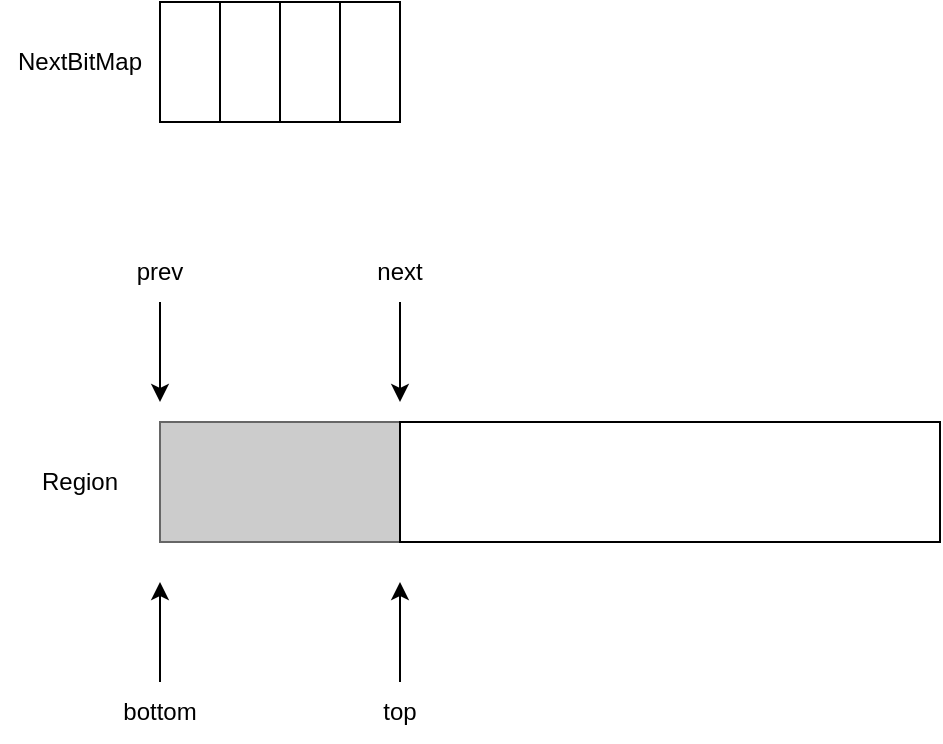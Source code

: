 <mxfile version="21.5.1" type="device" pages="4">
  <diagram name="并发标记开始" id="JpfGlJIJfslf6D6MS7ZY">
    <mxGraphModel dx="1050" dy="621" grid="1" gridSize="10" guides="1" tooltips="1" connect="1" arrows="1" fold="1" page="1" pageScale="1" pageWidth="827" pageHeight="1169" math="0" shadow="0">
      <root>
        <mxCell id="0" />
        <mxCell id="1" parent="0" />
        <mxCell id="PM5UFh9LLb4f-8IYbUsk-1" value="" style="rounded=0;whiteSpace=wrap;html=1;fillColor=#CCCCCC;fontColor=#333333;strokeColor=#666666;" vertex="1" parent="1">
          <mxGeometry x="140" y="370" width="120" height="60" as="geometry" />
        </mxCell>
        <mxCell id="PM5UFh9LLb4f-8IYbUsk-2" value="" style="rounded=0;whiteSpace=wrap;html=1;" vertex="1" parent="1">
          <mxGeometry x="260" y="370" width="270" height="60" as="geometry" />
        </mxCell>
        <mxCell id="PM5UFh9LLb4f-8IYbUsk-3" value="Region" style="text;html=1;strokeColor=none;fillColor=none;align=center;verticalAlign=middle;whiteSpace=wrap;rounded=0;" vertex="1" parent="1">
          <mxGeometry x="70" y="385" width="60" height="30" as="geometry" />
        </mxCell>
        <mxCell id="PM5UFh9LLb4f-8IYbUsk-4" value="" style="endArrow=classic;html=1;rounded=0;" edge="1" parent="1">
          <mxGeometry width="50" height="50" relative="1" as="geometry">
            <mxPoint x="140" y="500" as="sourcePoint" />
            <mxPoint x="140" y="450" as="targetPoint" />
          </mxGeometry>
        </mxCell>
        <mxCell id="PM5UFh9LLb4f-8IYbUsk-5" value="bottom" style="text;html=1;strokeColor=none;fillColor=none;align=center;verticalAlign=middle;whiteSpace=wrap;rounded=0;" vertex="1" parent="1">
          <mxGeometry x="110" y="500" width="60" height="30" as="geometry" />
        </mxCell>
        <mxCell id="PM5UFh9LLb4f-8IYbUsk-6" value="" style="endArrow=classic;html=1;rounded=0;" edge="1" parent="1">
          <mxGeometry width="50" height="50" relative="1" as="geometry">
            <mxPoint x="260" y="500" as="sourcePoint" />
            <mxPoint x="260" y="450" as="targetPoint" />
          </mxGeometry>
        </mxCell>
        <mxCell id="PM5UFh9LLb4f-8IYbUsk-7" value="top" style="text;html=1;strokeColor=none;fillColor=none;align=center;verticalAlign=middle;whiteSpace=wrap;rounded=0;" vertex="1" parent="1">
          <mxGeometry x="230" y="500" width="60" height="30" as="geometry" />
        </mxCell>
        <mxCell id="PM5UFh9LLb4f-8IYbUsk-8" value="" style="endArrow=classic;html=1;rounded=0;" edge="1" parent="1">
          <mxGeometry width="50" height="50" relative="1" as="geometry">
            <mxPoint x="140" y="310" as="sourcePoint" />
            <mxPoint x="140" y="360" as="targetPoint" />
          </mxGeometry>
        </mxCell>
        <mxCell id="PM5UFh9LLb4f-8IYbUsk-9" value="prev" style="text;html=1;strokeColor=none;fillColor=none;align=center;verticalAlign=middle;whiteSpace=wrap;rounded=0;" vertex="1" parent="1">
          <mxGeometry x="110" y="280" width="60" height="30" as="geometry" />
        </mxCell>
        <mxCell id="PM5UFh9LLb4f-8IYbUsk-10" value="" style="endArrow=classic;html=1;rounded=0;" edge="1" parent="1">
          <mxGeometry width="50" height="50" relative="1" as="geometry">
            <mxPoint x="260" y="310" as="sourcePoint" />
            <mxPoint x="260" y="360" as="targetPoint" />
          </mxGeometry>
        </mxCell>
        <mxCell id="PM5UFh9LLb4f-8IYbUsk-11" value="next" style="text;html=1;strokeColor=none;fillColor=none;align=center;verticalAlign=middle;whiteSpace=wrap;rounded=0;" vertex="1" parent="1">
          <mxGeometry x="230" y="280" width="60" height="30" as="geometry" />
        </mxCell>
        <mxCell id="PM5UFh9LLb4f-8IYbUsk-12" value="" style="rounded=0;whiteSpace=wrap;html=1;" vertex="1" parent="1">
          <mxGeometry x="140" y="160" width="30" height="60" as="geometry" />
        </mxCell>
        <mxCell id="PM5UFh9LLb4f-8IYbUsk-13" value="NextBitMap" style="text;html=1;strokeColor=none;fillColor=none;align=center;verticalAlign=middle;whiteSpace=wrap;rounded=0;" vertex="1" parent="1">
          <mxGeometry x="60" y="175" width="80" height="30" as="geometry" />
        </mxCell>
        <mxCell id="PM5UFh9LLb4f-8IYbUsk-14" value="" style="rounded=0;whiteSpace=wrap;html=1;" vertex="1" parent="1">
          <mxGeometry x="170" y="160" width="30" height="60" as="geometry" />
        </mxCell>
        <mxCell id="PM5UFh9LLb4f-8IYbUsk-15" value="" style="rounded=0;whiteSpace=wrap;html=1;" vertex="1" parent="1">
          <mxGeometry x="200" y="160" width="30" height="60" as="geometry" />
        </mxCell>
        <mxCell id="PM5UFh9LLb4f-8IYbUsk-16" value="" style="rounded=0;whiteSpace=wrap;html=1;" vertex="1" parent="1">
          <mxGeometry x="230" y="160" width="30" height="60" as="geometry" />
        </mxCell>
      </root>
    </mxGraphModel>
  </diagram>
  <diagram id="HoQu5tXQYvDfoCGdu85u" name="并发标记结束">
    <mxGraphModel dx="875" dy="518" grid="1" gridSize="10" guides="1" tooltips="1" connect="1" arrows="1" fold="1" page="1" pageScale="1" pageWidth="827" pageHeight="1169" math="0" shadow="0">
      <root>
        <mxCell id="0" />
        <mxCell id="1" parent="0" />
        <mxCell id="_k2X7MY3Oiyg4Tkj4P_e-1" value="" style="rounded=0;whiteSpace=wrap;html=1;fillColor=#CCCCCC;fontColor=#333333;strokeColor=#666666;" vertex="1" parent="1">
          <mxGeometry x="140" y="370" width="120" height="60" as="geometry" />
        </mxCell>
        <mxCell id="_k2X7MY3Oiyg4Tkj4P_e-2" value="" style="rounded=0;whiteSpace=wrap;html=1;" vertex="1" parent="1">
          <mxGeometry x="260" y="370" width="270" height="60" as="geometry" />
        </mxCell>
        <mxCell id="_k2X7MY3Oiyg4Tkj4P_e-3" value="Region" style="text;html=1;strokeColor=none;fillColor=none;align=center;verticalAlign=middle;whiteSpace=wrap;rounded=0;" vertex="1" parent="1">
          <mxGeometry x="70" y="385" width="60" height="30" as="geometry" />
        </mxCell>
        <mxCell id="_k2X7MY3Oiyg4Tkj4P_e-4" value="" style="endArrow=classic;html=1;rounded=0;" edge="1" parent="1">
          <mxGeometry width="50" height="50" relative="1" as="geometry">
            <mxPoint x="140" y="500" as="sourcePoint" />
            <mxPoint x="140" y="450" as="targetPoint" />
          </mxGeometry>
        </mxCell>
        <mxCell id="_k2X7MY3Oiyg4Tkj4P_e-5" value="bottom" style="text;html=1;strokeColor=none;fillColor=none;align=center;verticalAlign=middle;whiteSpace=wrap;rounded=0;" vertex="1" parent="1">
          <mxGeometry x="110" y="500" width="60" height="30" as="geometry" />
        </mxCell>
        <mxCell id="_k2X7MY3Oiyg4Tkj4P_e-6" value="" style="endArrow=classic;html=1;rounded=0;" edge="1" parent="1">
          <mxGeometry width="50" height="50" relative="1" as="geometry">
            <mxPoint x="380" y="500" as="sourcePoint" />
            <mxPoint x="380" y="450" as="targetPoint" />
          </mxGeometry>
        </mxCell>
        <mxCell id="_k2X7MY3Oiyg4Tkj4P_e-7" value="top" style="text;html=1;strokeColor=none;fillColor=none;align=center;verticalAlign=middle;whiteSpace=wrap;rounded=0;" vertex="1" parent="1">
          <mxGeometry x="350" y="500" width="60" height="30" as="geometry" />
        </mxCell>
        <mxCell id="_k2X7MY3Oiyg4Tkj4P_e-8" value="" style="endArrow=classic;html=1;rounded=0;" edge="1" parent="1">
          <mxGeometry width="50" height="50" relative="1" as="geometry">
            <mxPoint x="140" y="310" as="sourcePoint" />
            <mxPoint x="140" y="360" as="targetPoint" />
          </mxGeometry>
        </mxCell>
        <mxCell id="_k2X7MY3Oiyg4Tkj4P_e-9" value="prev" style="text;html=1;strokeColor=none;fillColor=none;align=center;verticalAlign=middle;whiteSpace=wrap;rounded=0;" vertex="1" parent="1">
          <mxGeometry x="110" y="280" width="60" height="30" as="geometry" />
        </mxCell>
        <mxCell id="_k2X7MY3Oiyg4Tkj4P_e-10" value="" style="endArrow=classic;html=1;rounded=0;" edge="1" parent="1">
          <mxGeometry width="50" height="50" relative="1" as="geometry">
            <mxPoint x="260" y="310" as="sourcePoint" />
            <mxPoint x="260" y="360" as="targetPoint" />
          </mxGeometry>
        </mxCell>
        <mxCell id="_k2X7MY3Oiyg4Tkj4P_e-11" value="next" style="text;html=1;strokeColor=none;fillColor=none;align=center;verticalAlign=middle;whiteSpace=wrap;rounded=0;" vertex="1" parent="1">
          <mxGeometry x="230" y="280" width="60" height="30" as="geometry" />
        </mxCell>
        <mxCell id="_k2X7MY3Oiyg4Tkj4P_e-12" value="" style="rounded=0;whiteSpace=wrap;html=1;" vertex="1" parent="1">
          <mxGeometry x="140" y="160" width="30" height="60" as="geometry" />
        </mxCell>
        <mxCell id="_k2X7MY3Oiyg4Tkj4P_e-13" value="NextBitMap" style="text;html=1;strokeColor=none;fillColor=none;align=center;verticalAlign=middle;whiteSpace=wrap;rounded=0;" vertex="1" parent="1">
          <mxGeometry x="60" y="175" width="80" height="30" as="geometry" />
        </mxCell>
        <mxCell id="_k2X7MY3Oiyg4Tkj4P_e-14" value="" style="rounded=0;whiteSpace=wrap;html=1;fillColor=#000000;" vertex="1" parent="1">
          <mxGeometry x="170" y="160" width="30" height="60" as="geometry" />
        </mxCell>
        <mxCell id="_k2X7MY3Oiyg4Tkj4P_e-15" value="" style="rounded=0;whiteSpace=wrap;html=1;" vertex="1" parent="1">
          <mxGeometry x="200" y="160" width="30" height="60" as="geometry" />
        </mxCell>
        <mxCell id="_k2X7MY3Oiyg4Tkj4P_e-16" value="" style="rounded=0;whiteSpace=wrap;html=1;fillColor=#000000;" vertex="1" parent="1">
          <mxGeometry x="230" y="160" width="30" height="60" as="geometry" />
        </mxCell>
        <mxCell id="_k2X7MY3Oiyg4Tkj4P_e-17" value="" style="rounded=0;whiteSpace=wrap;html=1;fillColor=#CCCCCC;fontColor=#333333;strokeColor=#666666;" vertex="1" parent="1">
          <mxGeometry x="260" y="370" width="120" height="60" as="geometry" />
        </mxCell>
      </root>
    </mxGraphModel>
  </diagram>
  <diagram id="bIkh_bGxXoURaf2s68X0" name="并发标记2开始">
    <mxGraphModel dx="724" dy="428" grid="1" gridSize="10" guides="1" tooltips="1" connect="1" arrows="1" fold="1" page="1" pageScale="1" pageWidth="827" pageHeight="1169" math="0" shadow="0">
      <root>
        <mxCell id="0" />
        <mxCell id="1" parent="0" />
        <mxCell id="TdpDD-ACC1R9U4utzm28-1" value="" style="rounded=0;whiteSpace=wrap;html=1;fillColor=#CCCCCC;fontColor=#333333;strokeColor=#666666;" vertex="1" parent="1">
          <mxGeometry x="140" y="370" width="120" height="60" as="geometry" />
        </mxCell>
        <mxCell id="TdpDD-ACC1R9U4utzm28-2" value="" style="rounded=0;whiteSpace=wrap;html=1;" vertex="1" parent="1">
          <mxGeometry x="260" y="370" width="270" height="60" as="geometry" />
        </mxCell>
        <mxCell id="TdpDD-ACC1R9U4utzm28-3" value="Region" style="text;html=1;strokeColor=none;fillColor=none;align=center;verticalAlign=middle;whiteSpace=wrap;rounded=0;" vertex="1" parent="1">
          <mxGeometry x="70" y="385" width="60" height="30" as="geometry" />
        </mxCell>
        <mxCell id="TdpDD-ACC1R9U4utzm28-4" value="" style="endArrow=classic;html=1;rounded=0;" edge="1" parent="1">
          <mxGeometry width="50" height="50" relative="1" as="geometry">
            <mxPoint x="140" y="500" as="sourcePoint" />
            <mxPoint x="140" y="450" as="targetPoint" />
          </mxGeometry>
        </mxCell>
        <mxCell id="TdpDD-ACC1R9U4utzm28-5" value="bottom" style="text;html=1;strokeColor=none;fillColor=none;align=center;verticalAlign=middle;whiteSpace=wrap;rounded=0;" vertex="1" parent="1">
          <mxGeometry x="110" y="500" width="60" height="30" as="geometry" />
        </mxCell>
        <mxCell id="TdpDD-ACC1R9U4utzm28-6" value="" style="endArrow=classic;html=1;rounded=0;" edge="1" parent="1">
          <mxGeometry width="50" height="50" relative="1" as="geometry">
            <mxPoint x="380" y="500" as="sourcePoint" />
            <mxPoint x="380" y="450" as="targetPoint" />
          </mxGeometry>
        </mxCell>
        <mxCell id="TdpDD-ACC1R9U4utzm28-7" value="top" style="text;html=1;strokeColor=none;fillColor=none;align=center;verticalAlign=middle;whiteSpace=wrap;rounded=0;" vertex="1" parent="1">
          <mxGeometry x="350" y="500" width="60" height="30" as="geometry" />
        </mxCell>
        <mxCell id="TdpDD-ACC1R9U4utzm28-8" value="" style="endArrow=classic;html=1;rounded=0;" edge="1" parent="1">
          <mxGeometry width="50" height="50" relative="1" as="geometry">
            <mxPoint x="260" y="310" as="sourcePoint" />
            <mxPoint x="260" y="360" as="targetPoint" />
          </mxGeometry>
        </mxCell>
        <mxCell id="TdpDD-ACC1R9U4utzm28-9" value="prev" style="text;html=1;strokeColor=none;fillColor=none;align=center;verticalAlign=middle;whiteSpace=wrap;rounded=0;" vertex="1" parent="1">
          <mxGeometry x="230" y="280" width="60" height="30" as="geometry" />
        </mxCell>
        <mxCell id="TdpDD-ACC1R9U4utzm28-10" value="" style="endArrow=classic;html=1;rounded=0;" edge="1" parent="1">
          <mxGeometry width="50" height="50" relative="1" as="geometry">
            <mxPoint x="380" y="310" as="sourcePoint" />
            <mxPoint x="380" y="360" as="targetPoint" />
          </mxGeometry>
        </mxCell>
        <mxCell id="TdpDD-ACC1R9U4utzm28-11" value="next" style="text;html=1;strokeColor=none;fillColor=none;align=center;verticalAlign=middle;whiteSpace=wrap;rounded=0;" vertex="1" parent="1">
          <mxGeometry x="350" y="280" width="60" height="30" as="geometry" />
        </mxCell>
        <mxCell id="TdpDD-ACC1R9U4utzm28-12" value="" style="rounded=0;whiteSpace=wrap;html=1;" vertex="1" parent="1">
          <mxGeometry x="140" y="160" width="30" height="60" as="geometry" />
        </mxCell>
        <mxCell id="TdpDD-ACC1R9U4utzm28-13" value="PrevBitMap" style="text;html=1;strokeColor=none;fillColor=none;align=center;verticalAlign=middle;whiteSpace=wrap;rounded=0;" vertex="1" parent="1">
          <mxGeometry x="60" y="175" width="80" height="30" as="geometry" />
        </mxCell>
        <mxCell id="TdpDD-ACC1R9U4utzm28-14" value="" style="rounded=0;whiteSpace=wrap;html=1;fillColor=#000000;" vertex="1" parent="1">
          <mxGeometry x="170" y="160" width="30" height="60" as="geometry" />
        </mxCell>
        <mxCell id="TdpDD-ACC1R9U4utzm28-15" value="" style="rounded=0;whiteSpace=wrap;html=1;" vertex="1" parent="1">
          <mxGeometry x="200" y="160" width="30" height="60" as="geometry" />
        </mxCell>
        <mxCell id="TdpDD-ACC1R9U4utzm28-16" value="" style="rounded=0;whiteSpace=wrap;html=1;fillColor=#000000;" vertex="1" parent="1">
          <mxGeometry x="230" y="160" width="30" height="60" as="geometry" />
        </mxCell>
        <mxCell id="TdpDD-ACC1R9U4utzm28-17" value="" style="rounded=0;whiteSpace=wrap;html=1;fillColor=#CCCCCC;fontColor=#333333;strokeColor=#666666;" vertex="1" parent="1">
          <mxGeometry x="260" y="370" width="120" height="60" as="geometry" />
        </mxCell>
        <mxCell id="TdpDD-ACC1R9U4utzm28-18" value="" style="rounded=0;whiteSpace=wrap;html=1;" vertex="1" parent="1">
          <mxGeometry x="140" y="60" width="30" height="60" as="geometry" />
        </mxCell>
        <mxCell id="TdpDD-ACC1R9U4utzm28-19" value="NextBitMap" style="text;html=1;strokeColor=none;fillColor=none;align=center;verticalAlign=middle;whiteSpace=wrap;rounded=0;" vertex="1" parent="1">
          <mxGeometry x="60" y="75" width="80" height="30" as="geometry" />
        </mxCell>
        <mxCell id="TdpDD-ACC1R9U4utzm28-20" value="" style="rounded=0;whiteSpace=wrap;html=1;fillColor=#FFFFFF;" vertex="1" parent="1">
          <mxGeometry x="170" y="60" width="30" height="60" as="geometry" />
        </mxCell>
        <mxCell id="TdpDD-ACC1R9U4utzm28-21" value="" style="rounded=0;whiteSpace=wrap;html=1;" vertex="1" parent="1">
          <mxGeometry x="200" y="60" width="30" height="60" as="geometry" />
        </mxCell>
        <mxCell id="TdpDD-ACC1R9U4utzm28-22" value="" style="rounded=0;whiteSpace=wrap;html=1;fillColor=#FFFFFF;" vertex="1" parent="1">
          <mxGeometry x="230" y="60" width="30" height="60" as="geometry" />
        </mxCell>
        <mxCell id="TdpDD-ACC1R9U4utzm28-23" value="" style="rounded=0;whiteSpace=wrap;html=1;" vertex="1" parent="1">
          <mxGeometry x="260" y="60" width="30" height="60" as="geometry" />
        </mxCell>
        <mxCell id="TdpDD-ACC1R9U4utzm28-24" value="" style="rounded=0;whiteSpace=wrap;html=1;fillColor=#FFFFFF;" vertex="1" parent="1">
          <mxGeometry x="290" y="60" width="30" height="60" as="geometry" />
        </mxCell>
        <mxCell id="TdpDD-ACC1R9U4utzm28-25" value="" style="rounded=0;whiteSpace=wrap;html=1;" vertex="1" parent="1">
          <mxGeometry x="320" y="60" width="30" height="60" as="geometry" />
        </mxCell>
        <mxCell id="TdpDD-ACC1R9U4utzm28-26" value="" style="rounded=0;whiteSpace=wrap;html=1;fillColor=#FFFFFF;" vertex="1" parent="1">
          <mxGeometry x="350" y="60" width="30" height="60" as="geometry" />
        </mxCell>
      </root>
    </mxGraphModel>
  </diagram>
  <diagram id="5QuEy6YsRpWRGaqQUq8m" name="并发标记2结束">
    <mxGraphModel dx="1050" dy="621" grid="1" gridSize="10" guides="1" tooltips="1" connect="1" arrows="1" fold="1" page="1" pageScale="1" pageWidth="827" pageHeight="1169" math="0" shadow="0">
      <root>
        <mxCell id="0" />
        <mxCell id="1" parent="0" />
        <mxCell id="sJYJVkMds6ajJN637DUH-1" value="" style="rounded=0;whiteSpace=wrap;html=1;fillColor=#CCCCCC;fontColor=#333333;strokeColor=#666666;" vertex="1" parent="1">
          <mxGeometry x="140" y="370" width="120" height="60" as="geometry" />
        </mxCell>
        <mxCell id="sJYJVkMds6ajJN637DUH-2" value="" style="rounded=0;whiteSpace=wrap;html=1;" vertex="1" parent="1">
          <mxGeometry x="260" y="370" width="270" height="60" as="geometry" />
        </mxCell>
        <mxCell id="sJYJVkMds6ajJN637DUH-3" value="Region" style="text;html=1;strokeColor=none;fillColor=none;align=center;verticalAlign=middle;whiteSpace=wrap;rounded=0;" vertex="1" parent="1">
          <mxGeometry x="70" y="385" width="60" height="30" as="geometry" />
        </mxCell>
        <mxCell id="sJYJVkMds6ajJN637DUH-4" value="" style="endArrow=classic;html=1;rounded=0;" edge="1" parent="1">
          <mxGeometry width="50" height="50" relative="1" as="geometry">
            <mxPoint x="140" y="500" as="sourcePoint" />
            <mxPoint x="140" y="450" as="targetPoint" />
          </mxGeometry>
        </mxCell>
        <mxCell id="sJYJVkMds6ajJN637DUH-5" value="bottom" style="text;html=1;strokeColor=none;fillColor=none;align=center;verticalAlign=middle;whiteSpace=wrap;rounded=0;" vertex="1" parent="1">
          <mxGeometry x="110" y="500" width="60" height="30" as="geometry" />
        </mxCell>
        <mxCell id="sJYJVkMds6ajJN637DUH-6" value="" style="endArrow=classic;html=1;rounded=0;" edge="1" parent="1">
          <mxGeometry width="50" height="50" relative="1" as="geometry">
            <mxPoint x="460" y="500" as="sourcePoint" />
            <mxPoint x="460" y="450" as="targetPoint" />
          </mxGeometry>
        </mxCell>
        <mxCell id="sJYJVkMds6ajJN637DUH-7" value="top" style="text;html=1;strokeColor=none;fillColor=none;align=center;verticalAlign=middle;whiteSpace=wrap;rounded=0;" vertex="1" parent="1">
          <mxGeometry x="430" y="500" width="60" height="30" as="geometry" />
        </mxCell>
        <mxCell id="sJYJVkMds6ajJN637DUH-8" value="" style="endArrow=classic;html=1;rounded=0;" edge="1" parent="1">
          <mxGeometry width="50" height="50" relative="1" as="geometry">
            <mxPoint x="260" y="310" as="sourcePoint" />
            <mxPoint x="260" y="360" as="targetPoint" />
          </mxGeometry>
        </mxCell>
        <mxCell id="sJYJVkMds6ajJN637DUH-9" value="prev" style="text;html=1;strokeColor=none;fillColor=none;align=center;verticalAlign=middle;whiteSpace=wrap;rounded=0;" vertex="1" parent="1">
          <mxGeometry x="230" y="280" width="60" height="30" as="geometry" />
        </mxCell>
        <mxCell id="sJYJVkMds6ajJN637DUH-10" value="" style="endArrow=classic;html=1;rounded=0;" edge="1" parent="1">
          <mxGeometry width="50" height="50" relative="1" as="geometry">
            <mxPoint x="380" y="310" as="sourcePoint" />
            <mxPoint x="380" y="360" as="targetPoint" />
          </mxGeometry>
        </mxCell>
        <mxCell id="sJYJVkMds6ajJN637DUH-11" value="next" style="text;html=1;strokeColor=none;fillColor=none;align=center;verticalAlign=middle;whiteSpace=wrap;rounded=0;" vertex="1" parent="1">
          <mxGeometry x="350" y="280" width="60" height="30" as="geometry" />
        </mxCell>
        <mxCell id="sJYJVkMds6ajJN637DUH-12" value="" style="rounded=0;whiteSpace=wrap;html=1;" vertex="1" parent="1">
          <mxGeometry x="140" y="160" width="30" height="60" as="geometry" />
        </mxCell>
        <mxCell id="sJYJVkMds6ajJN637DUH-13" value="PrevBitMap" style="text;html=1;strokeColor=none;fillColor=none;align=center;verticalAlign=middle;whiteSpace=wrap;rounded=0;" vertex="1" parent="1">
          <mxGeometry x="60" y="175" width="80" height="30" as="geometry" />
        </mxCell>
        <mxCell id="sJYJVkMds6ajJN637DUH-14" value="" style="rounded=0;whiteSpace=wrap;html=1;fillColor=#000000;" vertex="1" parent="1">
          <mxGeometry x="170" y="160" width="30" height="60" as="geometry" />
        </mxCell>
        <mxCell id="sJYJVkMds6ajJN637DUH-15" value="" style="rounded=0;whiteSpace=wrap;html=1;" vertex="1" parent="1">
          <mxGeometry x="200" y="160" width="30" height="60" as="geometry" />
        </mxCell>
        <mxCell id="sJYJVkMds6ajJN637DUH-16" value="" style="rounded=0;whiteSpace=wrap;html=1;fillColor=#000000;" vertex="1" parent="1">
          <mxGeometry x="230" y="160" width="30" height="60" as="geometry" />
        </mxCell>
        <mxCell id="sJYJVkMds6ajJN637DUH-17" value="" style="rounded=0;whiteSpace=wrap;html=1;fillColor=#CCCCCC;fontColor=#333333;strokeColor=#666666;" vertex="1" parent="1">
          <mxGeometry x="260" y="370" width="120" height="60" as="geometry" />
        </mxCell>
        <mxCell id="sJYJVkMds6ajJN637DUH-18" value="" style="rounded=0;whiteSpace=wrap;html=1;" vertex="1" parent="1">
          <mxGeometry x="140" y="60" width="30" height="60" as="geometry" />
        </mxCell>
        <mxCell id="sJYJVkMds6ajJN637DUH-19" value="NextBitMap" style="text;html=1;strokeColor=none;fillColor=none;align=center;verticalAlign=middle;whiteSpace=wrap;rounded=0;" vertex="1" parent="1">
          <mxGeometry x="60" y="75" width="80" height="30" as="geometry" />
        </mxCell>
        <mxCell id="sJYJVkMds6ajJN637DUH-20" value="" style="rounded=0;whiteSpace=wrap;html=1;fillColor=#000000;" vertex="1" parent="1">
          <mxGeometry x="170" y="60" width="30" height="60" as="geometry" />
        </mxCell>
        <mxCell id="sJYJVkMds6ajJN637DUH-21" value="" style="rounded=0;whiteSpace=wrap;html=1;" vertex="1" parent="1">
          <mxGeometry x="200" y="60" width="30" height="60" as="geometry" />
        </mxCell>
        <mxCell id="sJYJVkMds6ajJN637DUH-22" value="" style="rounded=0;whiteSpace=wrap;html=1;fillColor=#FFFFFF;" vertex="1" parent="1">
          <mxGeometry x="230" y="60" width="30" height="60" as="geometry" />
        </mxCell>
        <mxCell id="sJYJVkMds6ajJN637DUH-23" value="" style="rounded=0;whiteSpace=wrap;html=1;" vertex="1" parent="1">
          <mxGeometry x="260" y="60" width="30" height="60" as="geometry" />
        </mxCell>
        <mxCell id="sJYJVkMds6ajJN637DUH-24" value="" style="rounded=0;whiteSpace=wrap;html=1;fillColor=#000000;" vertex="1" parent="1">
          <mxGeometry x="290" y="60" width="30" height="60" as="geometry" />
        </mxCell>
        <mxCell id="sJYJVkMds6ajJN637DUH-25" value="" style="rounded=0;whiteSpace=wrap;html=1;fillColor=#000000;" vertex="1" parent="1">
          <mxGeometry x="320" y="60" width="30" height="60" as="geometry" />
        </mxCell>
        <mxCell id="sJYJVkMds6ajJN637DUH-26" value="" style="rounded=0;whiteSpace=wrap;html=1;fillColor=#FFFFFF;" vertex="1" parent="1">
          <mxGeometry x="350" y="60" width="30" height="60" as="geometry" />
        </mxCell>
        <mxCell id="sJYJVkMds6ajJN637DUH-27" value="" style="rounded=0;whiteSpace=wrap;html=1;fillColor=#CCCCCC;fontColor=#333333;strokeColor=#666666;" vertex="1" parent="1">
          <mxGeometry x="380" y="370" width="80" height="60" as="geometry" />
        </mxCell>
      </root>
    </mxGraphModel>
  </diagram>
</mxfile>
